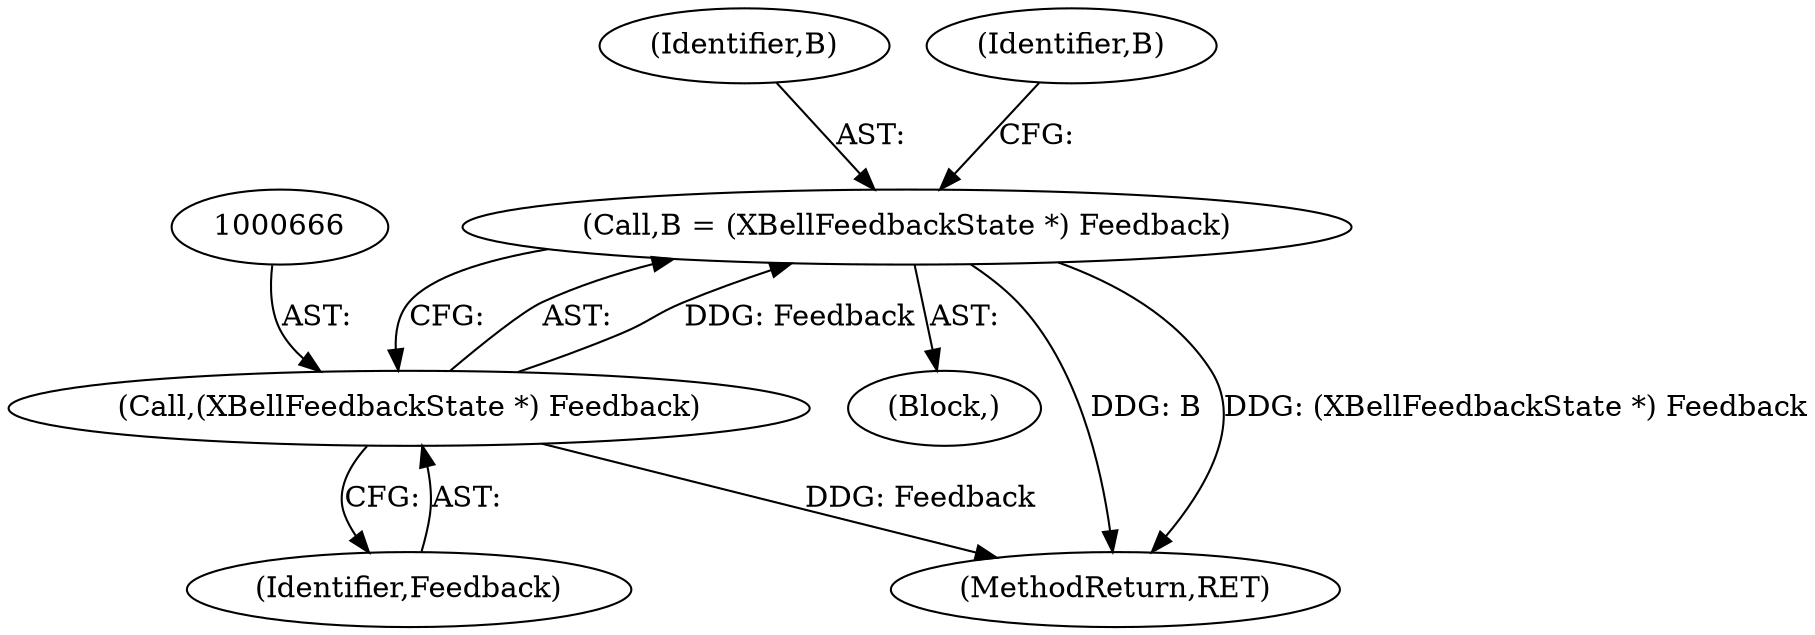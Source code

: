 digraph "0_libXi_19a9cd607de73947fcfb104682f203ffe4e1f4e5_1@pointer" {
"1000663" [label="(Call,B = (XBellFeedbackState *) Feedback)"];
"1000665" [label="(Call,(XBellFeedbackState *) Feedback)"];
"1000663" [label="(Call,B = (XBellFeedbackState *) Feedback)"];
"1000655" [label="(Block,)"];
"1000667" [label="(Identifier,Feedback)"];
"1000664" [label="(Identifier,B)"];
"1000670" [label="(Identifier,B)"];
"1000665" [label="(Call,(XBellFeedbackState *) Feedback)"];
"1000737" [label="(MethodReturn,RET)"];
"1000663" -> "1000655"  [label="AST: "];
"1000663" -> "1000665"  [label="CFG: "];
"1000664" -> "1000663"  [label="AST: "];
"1000665" -> "1000663"  [label="AST: "];
"1000670" -> "1000663"  [label="CFG: "];
"1000663" -> "1000737"  [label="DDG: B"];
"1000663" -> "1000737"  [label="DDG: (XBellFeedbackState *) Feedback"];
"1000665" -> "1000663"  [label="DDG: Feedback"];
"1000665" -> "1000667"  [label="CFG: "];
"1000666" -> "1000665"  [label="AST: "];
"1000667" -> "1000665"  [label="AST: "];
"1000665" -> "1000737"  [label="DDG: Feedback"];
}
